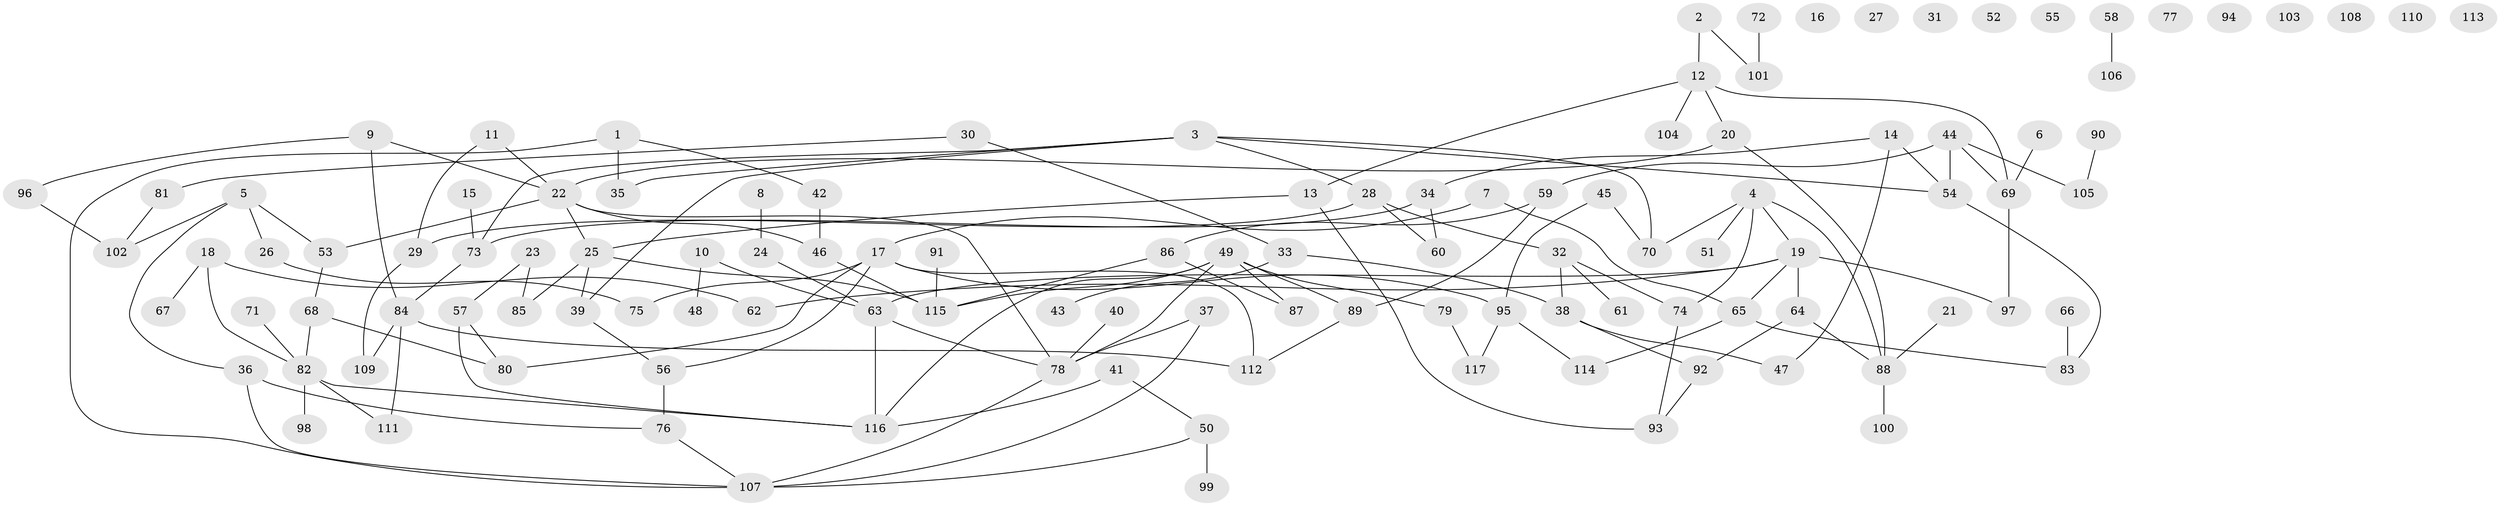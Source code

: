 // Generated by graph-tools (version 1.1) at 2025/33/03/09/25 02:33:27]
// undirected, 117 vertices, 149 edges
graph export_dot {
graph [start="1"]
  node [color=gray90,style=filled];
  1;
  2;
  3;
  4;
  5;
  6;
  7;
  8;
  9;
  10;
  11;
  12;
  13;
  14;
  15;
  16;
  17;
  18;
  19;
  20;
  21;
  22;
  23;
  24;
  25;
  26;
  27;
  28;
  29;
  30;
  31;
  32;
  33;
  34;
  35;
  36;
  37;
  38;
  39;
  40;
  41;
  42;
  43;
  44;
  45;
  46;
  47;
  48;
  49;
  50;
  51;
  52;
  53;
  54;
  55;
  56;
  57;
  58;
  59;
  60;
  61;
  62;
  63;
  64;
  65;
  66;
  67;
  68;
  69;
  70;
  71;
  72;
  73;
  74;
  75;
  76;
  77;
  78;
  79;
  80;
  81;
  82;
  83;
  84;
  85;
  86;
  87;
  88;
  89;
  90;
  91;
  92;
  93;
  94;
  95;
  96;
  97;
  98;
  99;
  100;
  101;
  102;
  103;
  104;
  105;
  106;
  107;
  108;
  109;
  110;
  111;
  112;
  113;
  114;
  115;
  116;
  117;
  1 -- 35;
  1 -- 42;
  1 -- 107;
  2 -- 12;
  2 -- 101;
  3 -- 28;
  3 -- 35;
  3 -- 39;
  3 -- 54;
  3 -- 70;
  3 -- 73;
  4 -- 19;
  4 -- 51;
  4 -- 70;
  4 -- 74;
  4 -- 88;
  5 -- 26;
  5 -- 36;
  5 -- 53;
  5 -- 102;
  6 -- 69;
  7 -- 17;
  7 -- 65;
  8 -- 24;
  9 -- 22;
  9 -- 84;
  9 -- 96;
  10 -- 48;
  10 -- 63;
  11 -- 22;
  11 -- 29;
  12 -- 13;
  12 -- 20;
  12 -- 69;
  12 -- 104;
  13 -- 25;
  13 -- 93;
  14 -- 34;
  14 -- 47;
  14 -- 54;
  15 -- 73;
  17 -- 56;
  17 -- 75;
  17 -- 80;
  17 -- 95;
  17 -- 112;
  18 -- 62;
  18 -- 67;
  18 -- 82;
  19 -- 62;
  19 -- 63;
  19 -- 64;
  19 -- 65;
  19 -- 97;
  20 -- 22;
  20 -- 88;
  21 -- 88;
  22 -- 25;
  22 -- 46;
  22 -- 53;
  22 -- 78;
  23 -- 57;
  23 -- 85;
  24 -- 63;
  25 -- 39;
  25 -- 85;
  25 -- 115;
  26 -- 75;
  28 -- 29;
  28 -- 32;
  28 -- 60;
  29 -- 109;
  30 -- 33;
  30 -- 81;
  32 -- 38;
  32 -- 61;
  32 -- 74;
  33 -- 38;
  33 -- 43;
  34 -- 60;
  34 -- 73;
  36 -- 76;
  36 -- 107;
  37 -- 78;
  37 -- 107;
  38 -- 47;
  38 -- 92;
  39 -- 56;
  40 -- 78;
  41 -- 50;
  41 -- 116;
  42 -- 46;
  44 -- 54;
  44 -- 59;
  44 -- 69;
  44 -- 105;
  45 -- 70;
  45 -- 95;
  46 -- 115;
  49 -- 78;
  49 -- 79;
  49 -- 87;
  49 -- 89;
  49 -- 115;
  49 -- 116;
  50 -- 99;
  50 -- 107;
  53 -- 68;
  54 -- 83;
  56 -- 76;
  57 -- 80;
  57 -- 116;
  58 -- 106;
  59 -- 86;
  59 -- 89;
  63 -- 78;
  63 -- 116;
  64 -- 88;
  64 -- 92;
  65 -- 83;
  65 -- 114;
  66 -- 83;
  68 -- 80;
  68 -- 82;
  69 -- 97;
  71 -- 82;
  72 -- 101;
  73 -- 84;
  74 -- 93;
  76 -- 107;
  78 -- 107;
  79 -- 117;
  81 -- 102;
  82 -- 98;
  82 -- 111;
  82 -- 116;
  84 -- 109;
  84 -- 111;
  84 -- 112;
  86 -- 87;
  86 -- 115;
  88 -- 100;
  89 -- 112;
  90 -- 105;
  91 -- 115;
  92 -- 93;
  95 -- 114;
  95 -- 117;
  96 -- 102;
}
